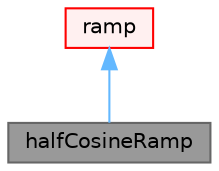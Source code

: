 digraph "halfCosineRamp"
{
 // LATEX_PDF_SIZE
  bgcolor="transparent";
  edge [fontname=Helvetica,fontsize=10,labelfontname=Helvetica,labelfontsize=10];
  node [fontname=Helvetica,fontsize=10,shape=box,height=0.2,width=0.4];
  Node1 [id="Node000001",label="halfCosineRamp",height=0.2,width=0.4,color="gray40", fillcolor="grey60", style="filled", fontcolor="black",tooltip="Half-cosine ramp function starting from 0 and increasing to 1 from start over the duration and remain..."];
  Node2 -> Node1 [id="edge1_Node000001_Node000002",dir="back",color="steelblue1",style="solid",tooltip=" "];
  Node2 [id="Node000002",label="ramp",height=0.2,width=0.4,color="red", fillcolor="#FFF0F0", style="filled",URL="$classFoam_1_1Function1Types_1_1ramp.html",tooltip="Ramp function base class for the set of scalar functions starting from 0 and increasing monotonically..."];
}
